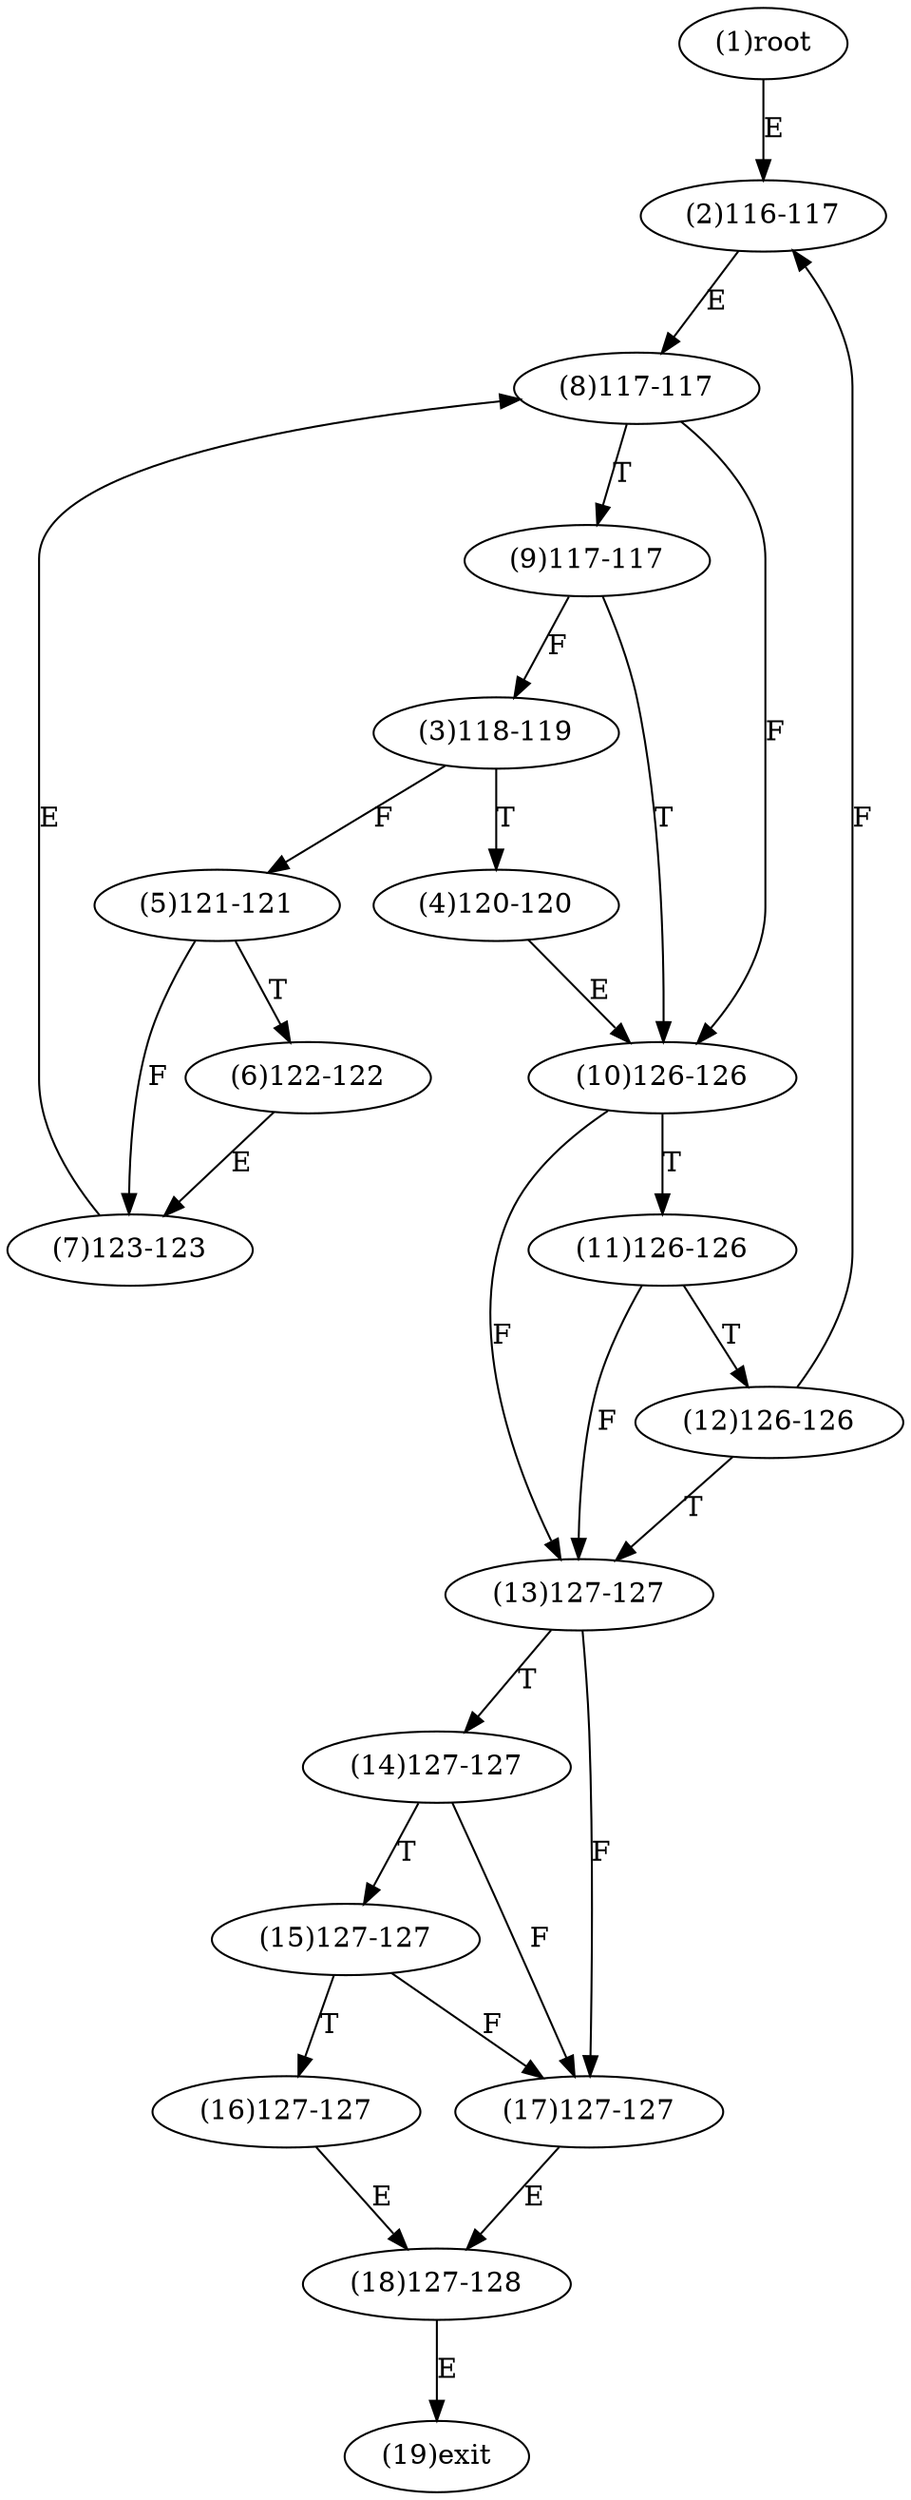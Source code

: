 digraph "" { 
1[ label="(1)root"];
2[ label="(2)116-117"];
3[ label="(3)118-119"];
4[ label="(4)120-120"];
5[ label="(5)121-121"];
6[ label="(6)122-122"];
7[ label="(7)123-123"];
8[ label="(8)117-117"];
9[ label="(9)117-117"];
10[ label="(10)126-126"];
11[ label="(11)126-126"];
12[ label="(12)126-126"];
13[ label="(13)127-127"];
14[ label="(14)127-127"];
15[ label="(15)127-127"];
17[ label="(17)127-127"];
16[ label="(16)127-127"];
19[ label="(19)exit"];
18[ label="(18)127-128"];
1->2[ label="E"];
2->8[ label="E"];
3->5[ label="F"];
3->4[ label="T"];
4->10[ label="E"];
5->7[ label="F"];
5->6[ label="T"];
6->7[ label="E"];
7->8[ label="E"];
8->10[ label="F"];
8->9[ label="T"];
9->3[ label="F"];
9->10[ label="T"];
10->13[ label="F"];
10->11[ label="T"];
11->13[ label="F"];
11->12[ label="T"];
12->2[ label="F"];
12->13[ label="T"];
13->17[ label="F"];
13->14[ label="T"];
14->17[ label="F"];
14->15[ label="T"];
15->17[ label="F"];
15->16[ label="T"];
16->18[ label="E"];
17->18[ label="E"];
18->19[ label="E"];
}
